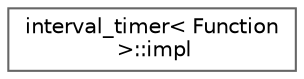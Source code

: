 digraph "Graphical Class Hierarchy"
{
 // LATEX_PDF_SIZE
  bgcolor="transparent";
  edge [fontname=Helvetica,fontsize=10,labelfontname=Helvetica,labelfontsize=10];
  node [fontname=Helvetica,fontsize=10,shape=box,height=0.2,width=0.4];
  rankdir="LR";
  Node0 [label="interval_timer\< Function\l \>::impl",height=0.2,width=0.4,color="grey40", fillcolor="white", style="filled",URL="$d1/d35/classinterval__timer_1_1impl.html",tooltip=" "];
}
